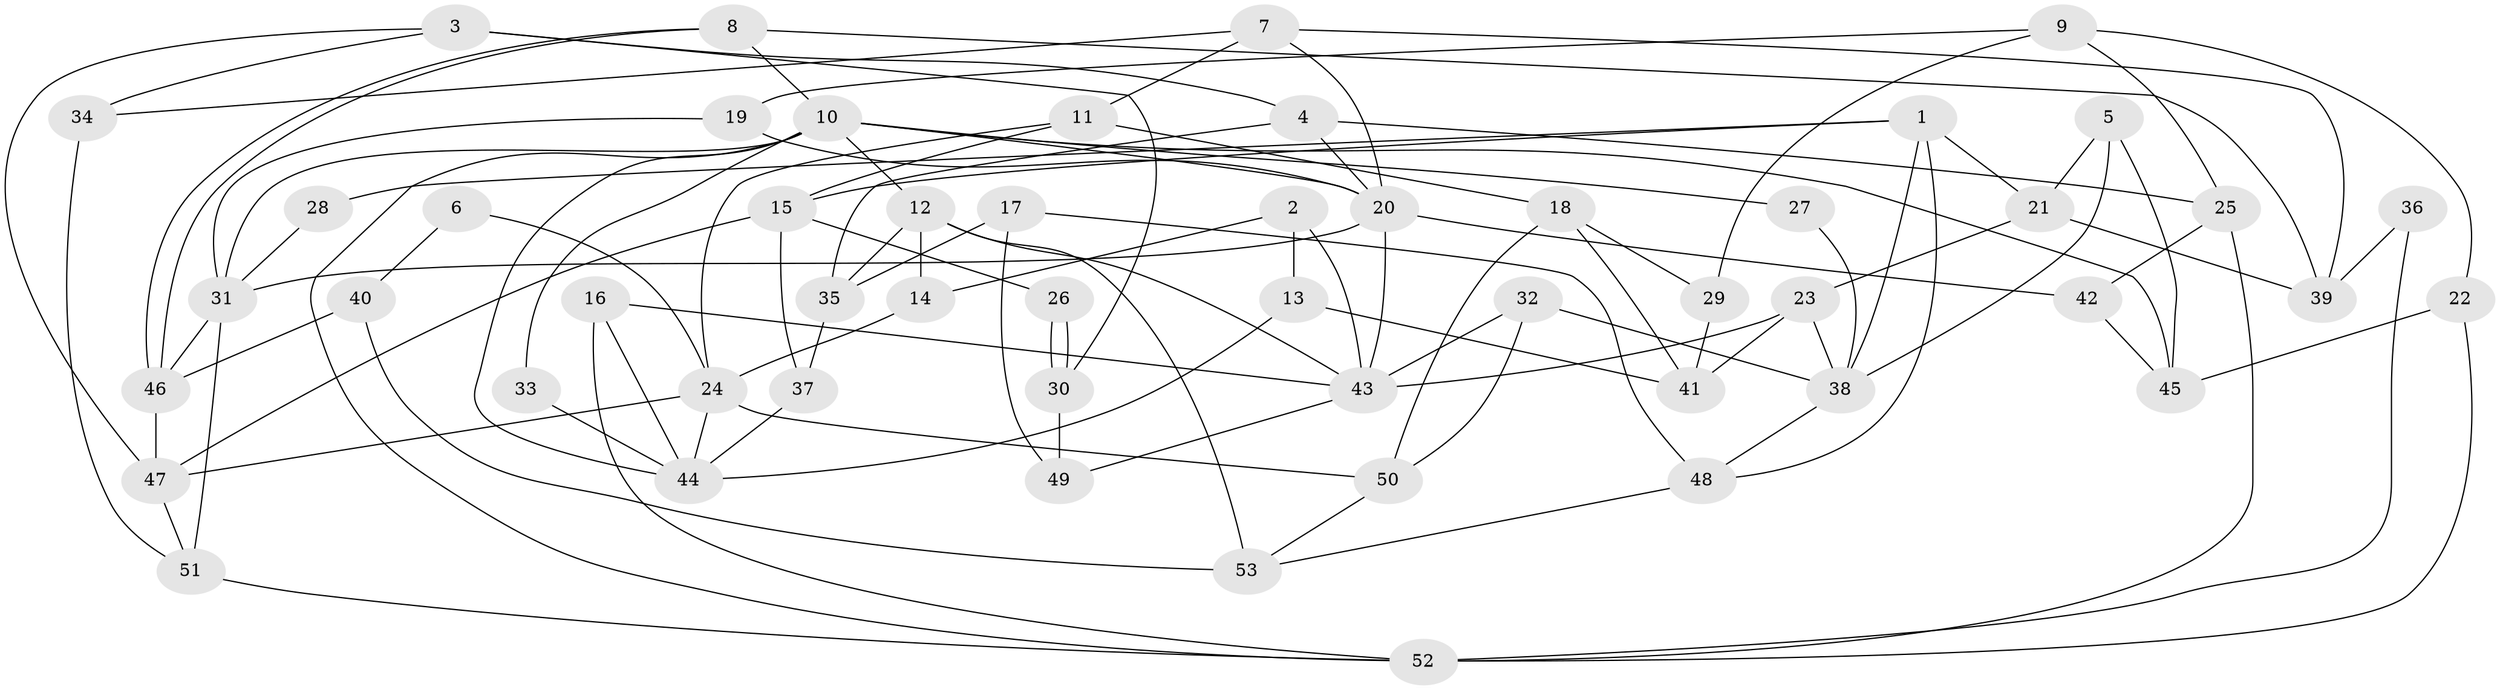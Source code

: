 // Generated by graph-tools (version 1.1) at 2025/50/03/09/25 03:50:08]
// undirected, 53 vertices, 106 edges
graph export_dot {
graph [start="1"]
  node [color=gray90,style=filled];
  1;
  2;
  3;
  4;
  5;
  6;
  7;
  8;
  9;
  10;
  11;
  12;
  13;
  14;
  15;
  16;
  17;
  18;
  19;
  20;
  21;
  22;
  23;
  24;
  25;
  26;
  27;
  28;
  29;
  30;
  31;
  32;
  33;
  34;
  35;
  36;
  37;
  38;
  39;
  40;
  41;
  42;
  43;
  44;
  45;
  46;
  47;
  48;
  49;
  50;
  51;
  52;
  53;
  1 -- 15;
  1 -- 48;
  1 -- 21;
  1 -- 28;
  1 -- 38;
  2 -- 13;
  2 -- 14;
  2 -- 43;
  3 -- 47;
  3 -- 4;
  3 -- 30;
  3 -- 34;
  4 -- 25;
  4 -- 20;
  4 -- 35;
  5 -- 38;
  5 -- 21;
  5 -- 45;
  6 -- 40;
  6 -- 24;
  7 -- 20;
  7 -- 34;
  7 -- 11;
  7 -- 39;
  8 -- 10;
  8 -- 46;
  8 -- 46;
  8 -- 39;
  9 -- 22;
  9 -- 19;
  9 -- 25;
  9 -- 29;
  10 -- 12;
  10 -- 52;
  10 -- 20;
  10 -- 27;
  10 -- 31;
  10 -- 33;
  10 -- 44;
  10 -- 45;
  11 -- 18;
  11 -- 15;
  11 -- 24;
  12 -- 43;
  12 -- 53;
  12 -- 14;
  12 -- 35;
  13 -- 41;
  13 -- 44;
  14 -- 24;
  15 -- 37;
  15 -- 26;
  15 -- 47;
  16 -- 43;
  16 -- 52;
  16 -- 44;
  17 -- 49;
  17 -- 35;
  17 -- 48;
  18 -- 41;
  18 -- 50;
  18 -- 29;
  19 -- 20;
  19 -- 31;
  20 -- 31;
  20 -- 42;
  20 -- 43;
  21 -- 39;
  21 -- 23;
  22 -- 45;
  22 -- 52;
  23 -- 43;
  23 -- 38;
  23 -- 41;
  24 -- 44;
  24 -- 47;
  24 -- 50;
  25 -- 42;
  25 -- 52;
  26 -- 30;
  26 -- 30;
  27 -- 38;
  28 -- 31;
  29 -- 41;
  30 -- 49;
  31 -- 46;
  31 -- 51;
  32 -- 38;
  32 -- 43;
  32 -- 50;
  33 -- 44;
  34 -- 51;
  35 -- 37;
  36 -- 52;
  36 -- 39;
  37 -- 44;
  38 -- 48;
  40 -- 46;
  40 -- 53;
  42 -- 45;
  43 -- 49;
  46 -- 47;
  47 -- 51;
  48 -- 53;
  50 -- 53;
  51 -- 52;
}

